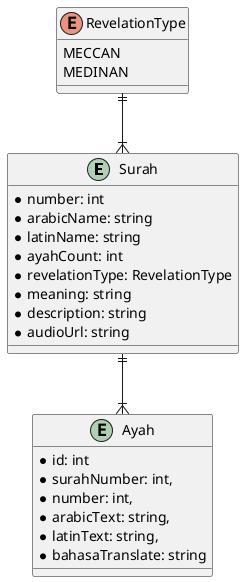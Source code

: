 @startuml
'https://plantuml.com/class-diagram

entity Surah {
    * number: int
    * arabicName: string
    * latinName: string
    * ayahCount: int
    * revelationType: RevelationType
    * meaning: string
    * description: string
    * audioUrl: string
}

entity Ayah {
    * id: int
    * surahNumber: int,
    * number: int,
    * arabicText: string,
    * latinText: string,
    * bahasaTranslate: string
}

Enum RevelationType {
MECCAN
MEDINAN
}

RevelationType ||--|{ Surah
Surah ||--|{ Ayah

@enduml